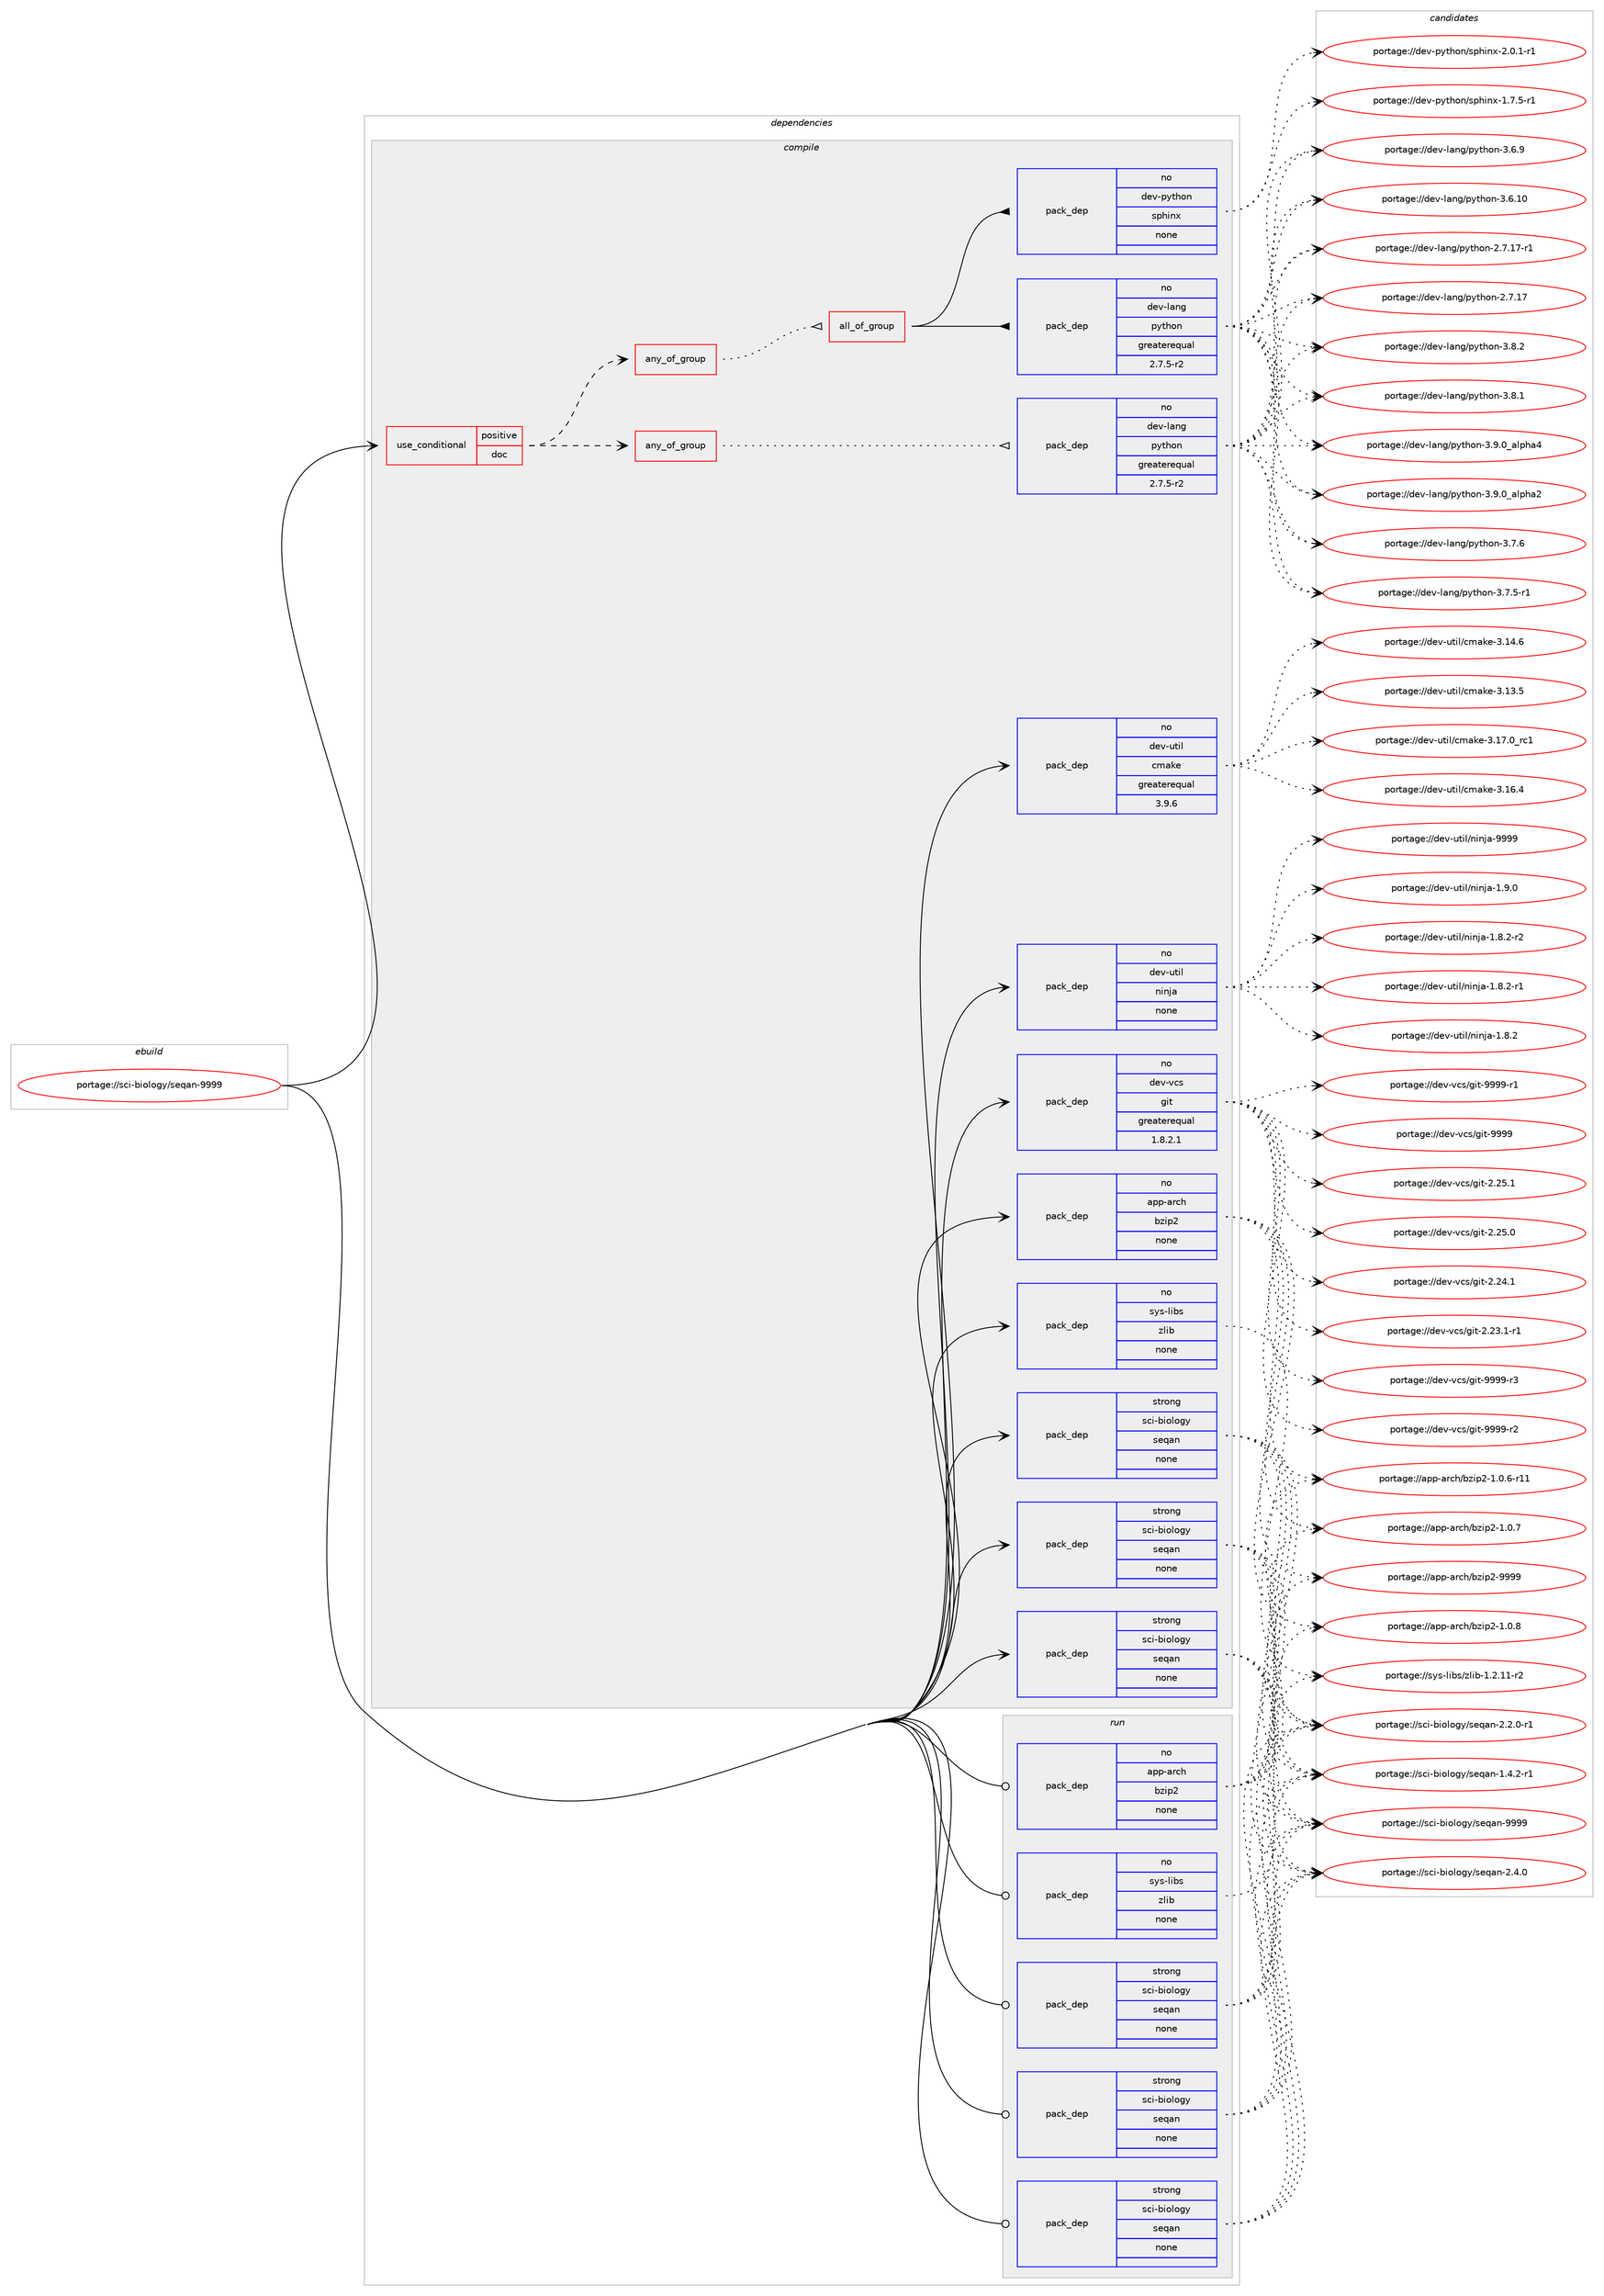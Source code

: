 digraph prolog {

# *************
# Graph options
# *************

newrank=true;
concentrate=true;
compound=true;
graph [rankdir=LR,fontname=Helvetica,fontsize=10,ranksep=1.5];#, ranksep=2.5, nodesep=0.2];
edge  [arrowhead=vee];
node  [fontname=Helvetica,fontsize=10];

# **********
# The ebuild
# **********

subgraph cluster_leftcol {
color=gray;
rank=same;
label=<<i>ebuild</i>>;
id [label="portage://sci-biology/seqan-9999", color=red, width=4, href="../sci-biology/seqan-9999.svg"];
}

# ****************
# The dependencies
# ****************

subgraph cluster_midcol {
color=gray;
label=<<i>dependencies</i>>;
subgraph cluster_compile {
fillcolor="#eeeeee";
style=filled;
label=<<i>compile</i>>;
subgraph cond11501 {
dependency56221 [label=<<TABLE BORDER="0" CELLBORDER="1" CELLSPACING="0" CELLPADDING="4"><TR><TD ROWSPAN="3" CELLPADDING="10">use_conditional</TD></TR><TR><TD>positive</TD></TR><TR><TD>doc</TD></TR></TABLE>>, shape=none, color=red];
subgraph any1147 {
dependency56222 [label=<<TABLE BORDER="0" CELLBORDER="1" CELLSPACING="0" CELLPADDING="4"><TR><TD CELLPADDING="10">any_of_group</TD></TR></TABLE>>, shape=none, color=red];subgraph all53 {
dependency56223 [label=<<TABLE BORDER="0" CELLBORDER="1" CELLSPACING="0" CELLPADDING="4"><TR><TD CELLPADDING="10">all_of_group</TD></TR></TABLE>>, shape=none, color=red];subgraph pack43523 {
dependency56224 [label=<<TABLE BORDER="0" CELLBORDER="1" CELLSPACING="0" CELLPADDING="4" WIDTH="220"><TR><TD ROWSPAN="6" CELLPADDING="30">pack_dep</TD></TR><TR><TD WIDTH="110">no</TD></TR><TR><TD>dev-lang</TD></TR><TR><TD>python</TD></TR><TR><TD>greaterequal</TD></TR><TR><TD>2.7.5-r2</TD></TR></TABLE>>, shape=none, color=blue];
}
dependency56223:e -> dependency56224:w [weight=20,style="solid",arrowhead="inv"];
subgraph pack43524 {
dependency56225 [label=<<TABLE BORDER="0" CELLBORDER="1" CELLSPACING="0" CELLPADDING="4" WIDTH="220"><TR><TD ROWSPAN="6" CELLPADDING="30">pack_dep</TD></TR><TR><TD WIDTH="110">no</TD></TR><TR><TD>dev-python</TD></TR><TR><TD>sphinx</TD></TR><TR><TD>none</TD></TR><TR><TD></TD></TR></TABLE>>, shape=none, color=blue];
}
dependency56223:e -> dependency56225:w [weight=20,style="solid",arrowhead="inv"];
}
dependency56222:e -> dependency56223:w [weight=20,style="dotted",arrowhead="oinv"];
}
dependency56221:e -> dependency56222:w [weight=20,style="dashed",arrowhead="vee"];
subgraph any1148 {
dependency56226 [label=<<TABLE BORDER="0" CELLBORDER="1" CELLSPACING="0" CELLPADDING="4"><TR><TD CELLPADDING="10">any_of_group</TD></TR></TABLE>>, shape=none, color=red];subgraph pack43525 {
dependency56227 [label=<<TABLE BORDER="0" CELLBORDER="1" CELLSPACING="0" CELLPADDING="4" WIDTH="220"><TR><TD ROWSPAN="6" CELLPADDING="30">pack_dep</TD></TR><TR><TD WIDTH="110">no</TD></TR><TR><TD>dev-lang</TD></TR><TR><TD>python</TD></TR><TR><TD>greaterequal</TD></TR><TR><TD>2.7.5-r2</TD></TR></TABLE>>, shape=none, color=blue];
}
dependency56226:e -> dependency56227:w [weight=20,style="dotted",arrowhead="oinv"];
}
dependency56221:e -> dependency56226:w [weight=20,style="dashed",arrowhead="vee"];
}
id:e -> dependency56221:w [weight=20,style="solid",arrowhead="vee"];
subgraph pack43526 {
dependency56228 [label=<<TABLE BORDER="0" CELLBORDER="1" CELLSPACING="0" CELLPADDING="4" WIDTH="220"><TR><TD ROWSPAN="6" CELLPADDING="30">pack_dep</TD></TR><TR><TD WIDTH="110">no</TD></TR><TR><TD>app-arch</TD></TR><TR><TD>bzip2</TD></TR><TR><TD>none</TD></TR><TR><TD></TD></TR></TABLE>>, shape=none, color=blue];
}
id:e -> dependency56228:w [weight=20,style="solid",arrowhead="vee"];
subgraph pack43527 {
dependency56229 [label=<<TABLE BORDER="0" CELLBORDER="1" CELLSPACING="0" CELLPADDING="4" WIDTH="220"><TR><TD ROWSPAN="6" CELLPADDING="30">pack_dep</TD></TR><TR><TD WIDTH="110">no</TD></TR><TR><TD>dev-util</TD></TR><TR><TD>cmake</TD></TR><TR><TD>greaterequal</TD></TR><TR><TD>3.9.6</TD></TR></TABLE>>, shape=none, color=blue];
}
id:e -> dependency56229:w [weight=20,style="solid",arrowhead="vee"];
subgraph pack43528 {
dependency56230 [label=<<TABLE BORDER="0" CELLBORDER="1" CELLSPACING="0" CELLPADDING="4" WIDTH="220"><TR><TD ROWSPAN="6" CELLPADDING="30">pack_dep</TD></TR><TR><TD WIDTH="110">no</TD></TR><TR><TD>dev-util</TD></TR><TR><TD>ninja</TD></TR><TR><TD>none</TD></TR><TR><TD></TD></TR></TABLE>>, shape=none, color=blue];
}
id:e -> dependency56230:w [weight=20,style="solid",arrowhead="vee"];
subgraph pack43529 {
dependency56231 [label=<<TABLE BORDER="0" CELLBORDER="1" CELLSPACING="0" CELLPADDING="4" WIDTH="220"><TR><TD ROWSPAN="6" CELLPADDING="30">pack_dep</TD></TR><TR><TD WIDTH="110">no</TD></TR><TR><TD>dev-vcs</TD></TR><TR><TD>git</TD></TR><TR><TD>greaterequal</TD></TR><TR><TD>1.8.2.1</TD></TR></TABLE>>, shape=none, color=blue];
}
id:e -> dependency56231:w [weight=20,style="solid",arrowhead="vee"];
subgraph pack43530 {
dependency56232 [label=<<TABLE BORDER="0" CELLBORDER="1" CELLSPACING="0" CELLPADDING="4" WIDTH="220"><TR><TD ROWSPAN="6" CELLPADDING="30">pack_dep</TD></TR><TR><TD WIDTH="110">no</TD></TR><TR><TD>sys-libs</TD></TR><TR><TD>zlib</TD></TR><TR><TD>none</TD></TR><TR><TD></TD></TR></TABLE>>, shape=none, color=blue];
}
id:e -> dependency56232:w [weight=20,style="solid",arrowhead="vee"];
subgraph pack43531 {
dependency56233 [label=<<TABLE BORDER="0" CELLBORDER="1" CELLSPACING="0" CELLPADDING="4" WIDTH="220"><TR><TD ROWSPAN="6" CELLPADDING="30">pack_dep</TD></TR><TR><TD WIDTH="110">strong</TD></TR><TR><TD>sci-biology</TD></TR><TR><TD>seqan</TD></TR><TR><TD>none</TD></TR><TR><TD></TD></TR></TABLE>>, shape=none, color=blue];
}
id:e -> dependency56233:w [weight=20,style="solid",arrowhead="vee"];
subgraph pack43532 {
dependency56234 [label=<<TABLE BORDER="0" CELLBORDER="1" CELLSPACING="0" CELLPADDING="4" WIDTH="220"><TR><TD ROWSPAN="6" CELLPADDING="30">pack_dep</TD></TR><TR><TD WIDTH="110">strong</TD></TR><TR><TD>sci-biology</TD></TR><TR><TD>seqan</TD></TR><TR><TD>none</TD></TR><TR><TD></TD></TR></TABLE>>, shape=none, color=blue];
}
id:e -> dependency56234:w [weight=20,style="solid",arrowhead="vee"];
subgraph pack43533 {
dependency56235 [label=<<TABLE BORDER="0" CELLBORDER="1" CELLSPACING="0" CELLPADDING="4" WIDTH="220"><TR><TD ROWSPAN="6" CELLPADDING="30">pack_dep</TD></TR><TR><TD WIDTH="110">strong</TD></TR><TR><TD>sci-biology</TD></TR><TR><TD>seqan</TD></TR><TR><TD>none</TD></TR><TR><TD></TD></TR></TABLE>>, shape=none, color=blue];
}
id:e -> dependency56235:w [weight=20,style="solid",arrowhead="vee"];
}
subgraph cluster_compileandrun {
fillcolor="#eeeeee";
style=filled;
label=<<i>compile and run</i>>;
}
subgraph cluster_run {
fillcolor="#eeeeee";
style=filled;
label=<<i>run</i>>;
subgraph pack43534 {
dependency56236 [label=<<TABLE BORDER="0" CELLBORDER="1" CELLSPACING="0" CELLPADDING="4" WIDTH="220"><TR><TD ROWSPAN="6" CELLPADDING="30">pack_dep</TD></TR><TR><TD WIDTH="110">no</TD></TR><TR><TD>app-arch</TD></TR><TR><TD>bzip2</TD></TR><TR><TD>none</TD></TR><TR><TD></TD></TR></TABLE>>, shape=none, color=blue];
}
id:e -> dependency56236:w [weight=20,style="solid",arrowhead="odot"];
subgraph pack43535 {
dependency56237 [label=<<TABLE BORDER="0" CELLBORDER="1" CELLSPACING="0" CELLPADDING="4" WIDTH="220"><TR><TD ROWSPAN="6" CELLPADDING="30">pack_dep</TD></TR><TR><TD WIDTH="110">no</TD></TR><TR><TD>sys-libs</TD></TR><TR><TD>zlib</TD></TR><TR><TD>none</TD></TR><TR><TD></TD></TR></TABLE>>, shape=none, color=blue];
}
id:e -> dependency56237:w [weight=20,style="solid",arrowhead="odot"];
subgraph pack43536 {
dependency56238 [label=<<TABLE BORDER="0" CELLBORDER="1" CELLSPACING="0" CELLPADDING="4" WIDTH="220"><TR><TD ROWSPAN="6" CELLPADDING="30">pack_dep</TD></TR><TR><TD WIDTH="110">strong</TD></TR><TR><TD>sci-biology</TD></TR><TR><TD>seqan</TD></TR><TR><TD>none</TD></TR><TR><TD></TD></TR></TABLE>>, shape=none, color=blue];
}
id:e -> dependency56238:w [weight=20,style="solid",arrowhead="odot"];
subgraph pack43537 {
dependency56239 [label=<<TABLE BORDER="0" CELLBORDER="1" CELLSPACING="0" CELLPADDING="4" WIDTH="220"><TR><TD ROWSPAN="6" CELLPADDING="30">pack_dep</TD></TR><TR><TD WIDTH="110">strong</TD></TR><TR><TD>sci-biology</TD></TR><TR><TD>seqan</TD></TR><TR><TD>none</TD></TR><TR><TD></TD></TR></TABLE>>, shape=none, color=blue];
}
id:e -> dependency56239:w [weight=20,style="solid",arrowhead="odot"];
subgraph pack43538 {
dependency56240 [label=<<TABLE BORDER="0" CELLBORDER="1" CELLSPACING="0" CELLPADDING="4" WIDTH="220"><TR><TD ROWSPAN="6" CELLPADDING="30">pack_dep</TD></TR><TR><TD WIDTH="110">strong</TD></TR><TR><TD>sci-biology</TD></TR><TR><TD>seqan</TD></TR><TR><TD>none</TD></TR><TR><TD></TD></TR></TABLE>>, shape=none, color=blue];
}
id:e -> dependency56240:w [weight=20,style="solid",arrowhead="odot"];
}
}

# **************
# The candidates
# **************

subgraph cluster_choices {
rank=same;
color=gray;
label=<<i>candidates</i>>;

subgraph choice43523 {
color=black;
nodesep=1;
choice10010111845108971101034711212111610411111045514657464895971081121049752 [label="portage://dev-lang/python-3.9.0_alpha4", color=red, width=4,href="../dev-lang/python-3.9.0_alpha4.svg"];
choice10010111845108971101034711212111610411111045514657464895971081121049750 [label="portage://dev-lang/python-3.9.0_alpha2", color=red, width=4,href="../dev-lang/python-3.9.0_alpha2.svg"];
choice100101118451089711010347112121116104111110455146564650 [label="portage://dev-lang/python-3.8.2", color=red, width=4,href="../dev-lang/python-3.8.2.svg"];
choice100101118451089711010347112121116104111110455146564649 [label="portage://dev-lang/python-3.8.1", color=red, width=4,href="../dev-lang/python-3.8.1.svg"];
choice100101118451089711010347112121116104111110455146554654 [label="portage://dev-lang/python-3.7.6", color=red, width=4,href="../dev-lang/python-3.7.6.svg"];
choice1001011184510897110103471121211161041111104551465546534511449 [label="portage://dev-lang/python-3.7.5-r1", color=red, width=4,href="../dev-lang/python-3.7.5-r1.svg"];
choice100101118451089711010347112121116104111110455146544657 [label="portage://dev-lang/python-3.6.9", color=red, width=4,href="../dev-lang/python-3.6.9.svg"];
choice10010111845108971101034711212111610411111045514654464948 [label="portage://dev-lang/python-3.6.10", color=red, width=4,href="../dev-lang/python-3.6.10.svg"];
choice100101118451089711010347112121116104111110455046554649554511449 [label="portage://dev-lang/python-2.7.17-r1", color=red, width=4,href="../dev-lang/python-2.7.17-r1.svg"];
choice10010111845108971101034711212111610411111045504655464955 [label="portage://dev-lang/python-2.7.17", color=red, width=4,href="../dev-lang/python-2.7.17.svg"];
dependency56224:e -> choice10010111845108971101034711212111610411111045514657464895971081121049752:w [style=dotted,weight="100"];
dependency56224:e -> choice10010111845108971101034711212111610411111045514657464895971081121049750:w [style=dotted,weight="100"];
dependency56224:e -> choice100101118451089711010347112121116104111110455146564650:w [style=dotted,weight="100"];
dependency56224:e -> choice100101118451089711010347112121116104111110455146564649:w [style=dotted,weight="100"];
dependency56224:e -> choice100101118451089711010347112121116104111110455146554654:w [style=dotted,weight="100"];
dependency56224:e -> choice1001011184510897110103471121211161041111104551465546534511449:w [style=dotted,weight="100"];
dependency56224:e -> choice100101118451089711010347112121116104111110455146544657:w [style=dotted,weight="100"];
dependency56224:e -> choice10010111845108971101034711212111610411111045514654464948:w [style=dotted,weight="100"];
dependency56224:e -> choice100101118451089711010347112121116104111110455046554649554511449:w [style=dotted,weight="100"];
dependency56224:e -> choice10010111845108971101034711212111610411111045504655464955:w [style=dotted,weight="100"];
}
subgraph choice43524 {
color=black;
nodesep=1;
choice10010111845112121116104111110471151121041051101204550464846494511449 [label="portage://dev-python/sphinx-2.0.1-r1", color=red, width=4,href="../dev-python/sphinx-2.0.1-r1.svg"];
choice10010111845112121116104111110471151121041051101204549465546534511449 [label="portage://dev-python/sphinx-1.7.5-r1", color=red, width=4,href="../dev-python/sphinx-1.7.5-r1.svg"];
dependency56225:e -> choice10010111845112121116104111110471151121041051101204550464846494511449:w [style=dotted,weight="100"];
dependency56225:e -> choice10010111845112121116104111110471151121041051101204549465546534511449:w [style=dotted,weight="100"];
}
subgraph choice43525 {
color=black;
nodesep=1;
choice10010111845108971101034711212111610411111045514657464895971081121049752 [label="portage://dev-lang/python-3.9.0_alpha4", color=red, width=4,href="../dev-lang/python-3.9.0_alpha4.svg"];
choice10010111845108971101034711212111610411111045514657464895971081121049750 [label="portage://dev-lang/python-3.9.0_alpha2", color=red, width=4,href="../dev-lang/python-3.9.0_alpha2.svg"];
choice100101118451089711010347112121116104111110455146564650 [label="portage://dev-lang/python-3.8.2", color=red, width=4,href="../dev-lang/python-3.8.2.svg"];
choice100101118451089711010347112121116104111110455146564649 [label="portage://dev-lang/python-3.8.1", color=red, width=4,href="../dev-lang/python-3.8.1.svg"];
choice100101118451089711010347112121116104111110455146554654 [label="portage://dev-lang/python-3.7.6", color=red, width=4,href="../dev-lang/python-3.7.6.svg"];
choice1001011184510897110103471121211161041111104551465546534511449 [label="portage://dev-lang/python-3.7.5-r1", color=red, width=4,href="../dev-lang/python-3.7.5-r1.svg"];
choice100101118451089711010347112121116104111110455146544657 [label="portage://dev-lang/python-3.6.9", color=red, width=4,href="../dev-lang/python-3.6.9.svg"];
choice10010111845108971101034711212111610411111045514654464948 [label="portage://dev-lang/python-3.6.10", color=red, width=4,href="../dev-lang/python-3.6.10.svg"];
choice100101118451089711010347112121116104111110455046554649554511449 [label="portage://dev-lang/python-2.7.17-r1", color=red, width=4,href="../dev-lang/python-2.7.17-r1.svg"];
choice10010111845108971101034711212111610411111045504655464955 [label="portage://dev-lang/python-2.7.17", color=red, width=4,href="../dev-lang/python-2.7.17.svg"];
dependency56227:e -> choice10010111845108971101034711212111610411111045514657464895971081121049752:w [style=dotted,weight="100"];
dependency56227:e -> choice10010111845108971101034711212111610411111045514657464895971081121049750:w [style=dotted,weight="100"];
dependency56227:e -> choice100101118451089711010347112121116104111110455146564650:w [style=dotted,weight="100"];
dependency56227:e -> choice100101118451089711010347112121116104111110455146564649:w [style=dotted,weight="100"];
dependency56227:e -> choice100101118451089711010347112121116104111110455146554654:w [style=dotted,weight="100"];
dependency56227:e -> choice1001011184510897110103471121211161041111104551465546534511449:w [style=dotted,weight="100"];
dependency56227:e -> choice100101118451089711010347112121116104111110455146544657:w [style=dotted,weight="100"];
dependency56227:e -> choice10010111845108971101034711212111610411111045514654464948:w [style=dotted,weight="100"];
dependency56227:e -> choice100101118451089711010347112121116104111110455046554649554511449:w [style=dotted,weight="100"];
dependency56227:e -> choice10010111845108971101034711212111610411111045504655464955:w [style=dotted,weight="100"];
}
subgraph choice43526 {
color=black;
nodesep=1;
choice971121124597114991044798122105112504557575757 [label="portage://app-arch/bzip2-9999", color=red, width=4,href="../app-arch/bzip2-9999.svg"];
choice97112112459711499104479812210511250454946484656 [label="portage://app-arch/bzip2-1.0.8", color=red, width=4,href="../app-arch/bzip2-1.0.8.svg"];
choice97112112459711499104479812210511250454946484655 [label="portage://app-arch/bzip2-1.0.7", color=red, width=4,href="../app-arch/bzip2-1.0.7.svg"];
choice97112112459711499104479812210511250454946484654451144949 [label="portage://app-arch/bzip2-1.0.6-r11", color=red, width=4,href="../app-arch/bzip2-1.0.6-r11.svg"];
dependency56228:e -> choice971121124597114991044798122105112504557575757:w [style=dotted,weight="100"];
dependency56228:e -> choice97112112459711499104479812210511250454946484656:w [style=dotted,weight="100"];
dependency56228:e -> choice97112112459711499104479812210511250454946484655:w [style=dotted,weight="100"];
dependency56228:e -> choice97112112459711499104479812210511250454946484654451144949:w [style=dotted,weight="100"];
}
subgraph choice43527 {
color=black;
nodesep=1;
choice1001011184511711610510847991099710710145514649554648951149949 [label="portage://dev-util/cmake-3.17.0_rc1", color=red, width=4,href="../dev-util/cmake-3.17.0_rc1.svg"];
choice1001011184511711610510847991099710710145514649544652 [label="portage://dev-util/cmake-3.16.4", color=red, width=4,href="../dev-util/cmake-3.16.4.svg"];
choice1001011184511711610510847991099710710145514649524654 [label="portage://dev-util/cmake-3.14.6", color=red, width=4,href="../dev-util/cmake-3.14.6.svg"];
choice1001011184511711610510847991099710710145514649514653 [label="portage://dev-util/cmake-3.13.5", color=red, width=4,href="../dev-util/cmake-3.13.5.svg"];
dependency56229:e -> choice1001011184511711610510847991099710710145514649554648951149949:w [style=dotted,weight="100"];
dependency56229:e -> choice1001011184511711610510847991099710710145514649544652:w [style=dotted,weight="100"];
dependency56229:e -> choice1001011184511711610510847991099710710145514649524654:w [style=dotted,weight="100"];
dependency56229:e -> choice1001011184511711610510847991099710710145514649514653:w [style=dotted,weight="100"];
}
subgraph choice43528 {
color=black;
nodesep=1;
choice1001011184511711610510847110105110106974557575757 [label="portage://dev-util/ninja-9999", color=red, width=4,href="../dev-util/ninja-9999.svg"];
choice100101118451171161051084711010511010697454946574648 [label="portage://dev-util/ninja-1.9.0", color=red, width=4,href="../dev-util/ninja-1.9.0.svg"];
choice1001011184511711610510847110105110106974549465646504511450 [label="portage://dev-util/ninja-1.8.2-r2", color=red, width=4,href="../dev-util/ninja-1.8.2-r2.svg"];
choice1001011184511711610510847110105110106974549465646504511449 [label="portage://dev-util/ninja-1.8.2-r1", color=red, width=4,href="../dev-util/ninja-1.8.2-r1.svg"];
choice100101118451171161051084711010511010697454946564650 [label="portage://dev-util/ninja-1.8.2", color=red, width=4,href="../dev-util/ninja-1.8.2.svg"];
dependency56230:e -> choice1001011184511711610510847110105110106974557575757:w [style=dotted,weight="100"];
dependency56230:e -> choice100101118451171161051084711010511010697454946574648:w [style=dotted,weight="100"];
dependency56230:e -> choice1001011184511711610510847110105110106974549465646504511450:w [style=dotted,weight="100"];
dependency56230:e -> choice1001011184511711610510847110105110106974549465646504511449:w [style=dotted,weight="100"];
dependency56230:e -> choice100101118451171161051084711010511010697454946564650:w [style=dotted,weight="100"];
}
subgraph choice43529 {
color=black;
nodesep=1;
choice10010111845118991154710310511645575757574511451 [label="portage://dev-vcs/git-9999-r3", color=red, width=4,href="../dev-vcs/git-9999-r3.svg"];
choice10010111845118991154710310511645575757574511450 [label="portage://dev-vcs/git-9999-r2", color=red, width=4,href="../dev-vcs/git-9999-r2.svg"];
choice10010111845118991154710310511645575757574511449 [label="portage://dev-vcs/git-9999-r1", color=red, width=4,href="../dev-vcs/git-9999-r1.svg"];
choice1001011184511899115471031051164557575757 [label="portage://dev-vcs/git-9999", color=red, width=4,href="../dev-vcs/git-9999.svg"];
choice10010111845118991154710310511645504650534649 [label="portage://dev-vcs/git-2.25.1", color=red, width=4,href="../dev-vcs/git-2.25.1.svg"];
choice10010111845118991154710310511645504650534648 [label="portage://dev-vcs/git-2.25.0", color=red, width=4,href="../dev-vcs/git-2.25.0.svg"];
choice10010111845118991154710310511645504650524649 [label="portage://dev-vcs/git-2.24.1", color=red, width=4,href="../dev-vcs/git-2.24.1.svg"];
choice100101118451189911547103105116455046505146494511449 [label="portage://dev-vcs/git-2.23.1-r1", color=red, width=4,href="../dev-vcs/git-2.23.1-r1.svg"];
dependency56231:e -> choice10010111845118991154710310511645575757574511451:w [style=dotted,weight="100"];
dependency56231:e -> choice10010111845118991154710310511645575757574511450:w [style=dotted,weight="100"];
dependency56231:e -> choice10010111845118991154710310511645575757574511449:w [style=dotted,weight="100"];
dependency56231:e -> choice1001011184511899115471031051164557575757:w [style=dotted,weight="100"];
dependency56231:e -> choice10010111845118991154710310511645504650534649:w [style=dotted,weight="100"];
dependency56231:e -> choice10010111845118991154710310511645504650534648:w [style=dotted,weight="100"];
dependency56231:e -> choice10010111845118991154710310511645504650524649:w [style=dotted,weight="100"];
dependency56231:e -> choice100101118451189911547103105116455046505146494511449:w [style=dotted,weight="100"];
}
subgraph choice43530 {
color=black;
nodesep=1;
choice11512111545108105981154712210810598454946504649494511450 [label="portage://sys-libs/zlib-1.2.11-r2", color=red, width=4,href="../sys-libs/zlib-1.2.11-r2.svg"];
dependency56232:e -> choice11512111545108105981154712210810598454946504649494511450:w [style=dotted,weight="100"];
}
subgraph choice43531 {
color=black;
nodesep=1;
choice11599105459810511110811110312147115101113971104557575757 [label="portage://sci-biology/seqan-9999", color=red, width=4,href="../sci-biology/seqan-9999.svg"];
choice1159910545981051111081111031214711510111397110455046524648 [label="portage://sci-biology/seqan-2.4.0", color=red, width=4,href="../sci-biology/seqan-2.4.0.svg"];
choice11599105459810511110811110312147115101113971104550465046484511449 [label="portage://sci-biology/seqan-2.2.0-r1", color=red, width=4,href="../sci-biology/seqan-2.2.0-r1.svg"];
choice11599105459810511110811110312147115101113971104549465246504511449 [label="portage://sci-biology/seqan-1.4.2-r1", color=red, width=4,href="../sci-biology/seqan-1.4.2-r1.svg"];
dependency56233:e -> choice11599105459810511110811110312147115101113971104557575757:w [style=dotted,weight="100"];
dependency56233:e -> choice1159910545981051111081111031214711510111397110455046524648:w [style=dotted,weight="100"];
dependency56233:e -> choice11599105459810511110811110312147115101113971104550465046484511449:w [style=dotted,weight="100"];
dependency56233:e -> choice11599105459810511110811110312147115101113971104549465246504511449:w [style=dotted,weight="100"];
}
subgraph choice43532 {
color=black;
nodesep=1;
choice11599105459810511110811110312147115101113971104557575757 [label="portage://sci-biology/seqan-9999", color=red, width=4,href="../sci-biology/seqan-9999.svg"];
choice1159910545981051111081111031214711510111397110455046524648 [label="portage://sci-biology/seqan-2.4.0", color=red, width=4,href="../sci-biology/seqan-2.4.0.svg"];
choice11599105459810511110811110312147115101113971104550465046484511449 [label="portage://sci-biology/seqan-2.2.0-r1", color=red, width=4,href="../sci-biology/seqan-2.2.0-r1.svg"];
choice11599105459810511110811110312147115101113971104549465246504511449 [label="portage://sci-biology/seqan-1.4.2-r1", color=red, width=4,href="../sci-biology/seqan-1.4.2-r1.svg"];
dependency56234:e -> choice11599105459810511110811110312147115101113971104557575757:w [style=dotted,weight="100"];
dependency56234:e -> choice1159910545981051111081111031214711510111397110455046524648:w [style=dotted,weight="100"];
dependency56234:e -> choice11599105459810511110811110312147115101113971104550465046484511449:w [style=dotted,weight="100"];
dependency56234:e -> choice11599105459810511110811110312147115101113971104549465246504511449:w [style=dotted,weight="100"];
}
subgraph choice43533 {
color=black;
nodesep=1;
choice11599105459810511110811110312147115101113971104557575757 [label="portage://sci-biology/seqan-9999", color=red, width=4,href="../sci-biology/seqan-9999.svg"];
choice1159910545981051111081111031214711510111397110455046524648 [label="portage://sci-biology/seqan-2.4.0", color=red, width=4,href="../sci-biology/seqan-2.4.0.svg"];
choice11599105459810511110811110312147115101113971104550465046484511449 [label="portage://sci-biology/seqan-2.2.0-r1", color=red, width=4,href="../sci-biology/seqan-2.2.0-r1.svg"];
choice11599105459810511110811110312147115101113971104549465246504511449 [label="portage://sci-biology/seqan-1.4.2-r1", color=red, width=4,href="../sci-biology/seqan-1.4.2-r1.svg"];
dependency56235:e -> choice11599105459810511110811110312147115101113971104557575757:w [style=dotted,weight="100"];
dependency56235:e -> choice1159910545981051111081111031214711510111397110455046524648:w [style=dotted,weight="100"];
dependency56235:e -> choice11599105459810511110811110312147115101113971104550465046484511449:w [style=dotted,weight="100"];
dependency56235:e -> choice11599105459810511110811110312147115101113971104549465246504511449:w [style=dotted,weight="100"];
}
subgraph choice43534 {
color=black;
nodesep=1;
choice971121124597114991044798122105112504557575757 [label="portage://app-arch/bzip2-9999", color=red, width=4,href="../app-arch/bzip2-9999.svg"];
choice97112112459711499104479812210511250454946484656 [label="portage://app-arch/bzip2-1.0.8", color=red, width=4,href="../app-arch/bzip2-1.0.8.svg"];
choice97112112459711499104479812210511250454946484655 [label="portage://app-arch/bzip2-1.0.7", color=red, width=4,href="../app-arch/bzip2-1.0.7.svg"];
choice97112112459711499104479812210511250454946484654451144949 [label="portage://app-arch/bzip2-1.0.6-r11", color=red, width=4,href="../app-arch/bzip2-1.0.6-r11.svg"];
dependency56236:e -> choice971121124597114991044798122105112504557575757:w [style=dotted,weight="100"];
dependency56236:e -> choice97112112459711499104479812210511250454946484656:w [style=dotted,weight="100"];
dependency56236:e -> choice97112112459711499104479812210511250454946484655:w [style=dotted,weight="100"];
dependency56236:e -> choice97112112459711499104479812210511250454946484654451144949:w [style=dotted,weight="100"];
}
subgraph choice43535 {
color=black;
nodesep=1;
choice11512111545108105981154712210810598454946504649494511450 [label="portage://sys-libs/zlib-1.2.11-r2", color=red, width=4,href="../sys-libs/zlib-1.2.11-r2.svg"];
dependency56237:e -> choice11512111545108105981154712210810598454946504649494511450:w [style=dotted,weight="100"];
}
subgraph choice43536 {
color=black;
nodesep=1;
choice11599105459810511110811110312147115101113971104557575757 [label="portage://sci-biology/seqan-9999", color=red, width=4,href="../sci-biology/seqan-9999.svg"];
choice1159910545981051111081111031214711510111397110455046524648 [label="portage://sci-biology/seqan-2.4.0", color=red, width=4,href="../sci-biology/seqan-2.4.0.svg"];
choice11599105459810511110811110312147115101113971104550465046484511449 [label="portage://sci-biology/seqan-2.2.0-r1", color=red, width=4,href="../sci-biology/seqan-2.2.0-r1.svg"];
choice11599105459810511110811110312147115101113971104549465246504511449 [label="portage://sci-biology/seqan-1.4.2-r1", color=red, width=4,href="../sci-biology/seqan-1.4.2-r1.svg"];
dependency56238:e -> choice11599105459810511110811110312147115101113971104557575757:w [style=dotted,weight="100"];
dependency56238:e -> choice1159910545981051111081111031214711510111397110455046524648:w [style=dotted,weight="100"];
dependency56238:e -> choice11599105459810511110811110312147115101113971104550465046484511449:w [style=dotted,weight="100"];
dependency56238:e -> choice11599105459810511110811110312147115101113971104549465246504511449:w [style=dotted,weight="100"];
}
subgraph choice43537 {
color=black;
nodesep=1;
choice11599105459810511110811110312147115101113971104557575757 [label="portage://sci-biology/seqan-9999", color=red, width=4,href="../sci-biology/seqan-9999.svg"];
choice1159910545981051111081111031214711510111397110455046524648 [label="portage://sci-biology/seqan-2.4.0", color=red, width=4,href="../sci-biology/seqan-2.4.0.svg"];
choice11599105459810511110811110312147115101113971104550465046484511449 [label="portage://sci-biology/seqan-2.2.0-r1", color=red, width=4,href="../sci-biology/seqan-2.2.0-r1.svg"];
choice11599105459810511110811110312147115101113971104549465246504511449 [label="portage://sci-biology/seqan-1.4.2-r1", color=red, width=4,href="../sci-biology/seqan-1.4.2-r1.svg"];
dependency56239:e -> choice11599105459810511110811110312147115101113971104557575757:w [style=dotted,weight="100"];
dependency56239:e -> choice1159910545981051111081111031214711510111397110455046524648:w [style=dotted,weight="100"];
dependency56239:e -> choice11599105459810511110811110312147115101113971104550465046484511449:w [style=dotted,weight="100"];
dependency56239:e -> choice11599105459810511110811110312147115101113971104549465246504511449:w [style=dotted,weight="100"];
}
subgraph choice43538 {
color=black;
nodesep=1;
choice11599105459810511110811110312147115101113971104557575757 [label="portage://sci-biology/seqan-9999", color=red, width=4,href="../sci-biology/seqan-9999.svg"];
choice1159910545981051111081111031214711510111397110455046524648 [label="portage://sci-biology/seqan-2.4.0", color=red, width=4,href="../sci-biology/seqan-2.4.0.svg"];
choice11599105459810511110811110312147115101113971104550465046484511449 [label="portage://sci-biology/seqan-2.2.0-r1", color=red, width=4,href="../sci-biology/seqan-2.2.0-r1.svg"];
choice11599105459810511110811110312147115101113971104549465246504511449 [label="portage://sci-biology/seqan-1.4.2-r1", color=red, width=4,href="../sci-biology/seqan-1.4.2-r1.svg"];
dependency56240:e -> choice11599105459810511110811110312147115101113971104557575757:w [style=dotted,weight="100"];
dependency56240:e -> choice1159910545981051111081111031214711510111397110455046524648:w [style=dotted,weight="100"];
dependency56240:e -> choice11599105459810511110811110312147115101113971104550465046484511449:w [style=dotted,weight="100"];
dependency56240:e -> choice11599105459810511110811110312147115101113971104549465246504511449:w [style=dotted,weight="100"];
}
}

}
